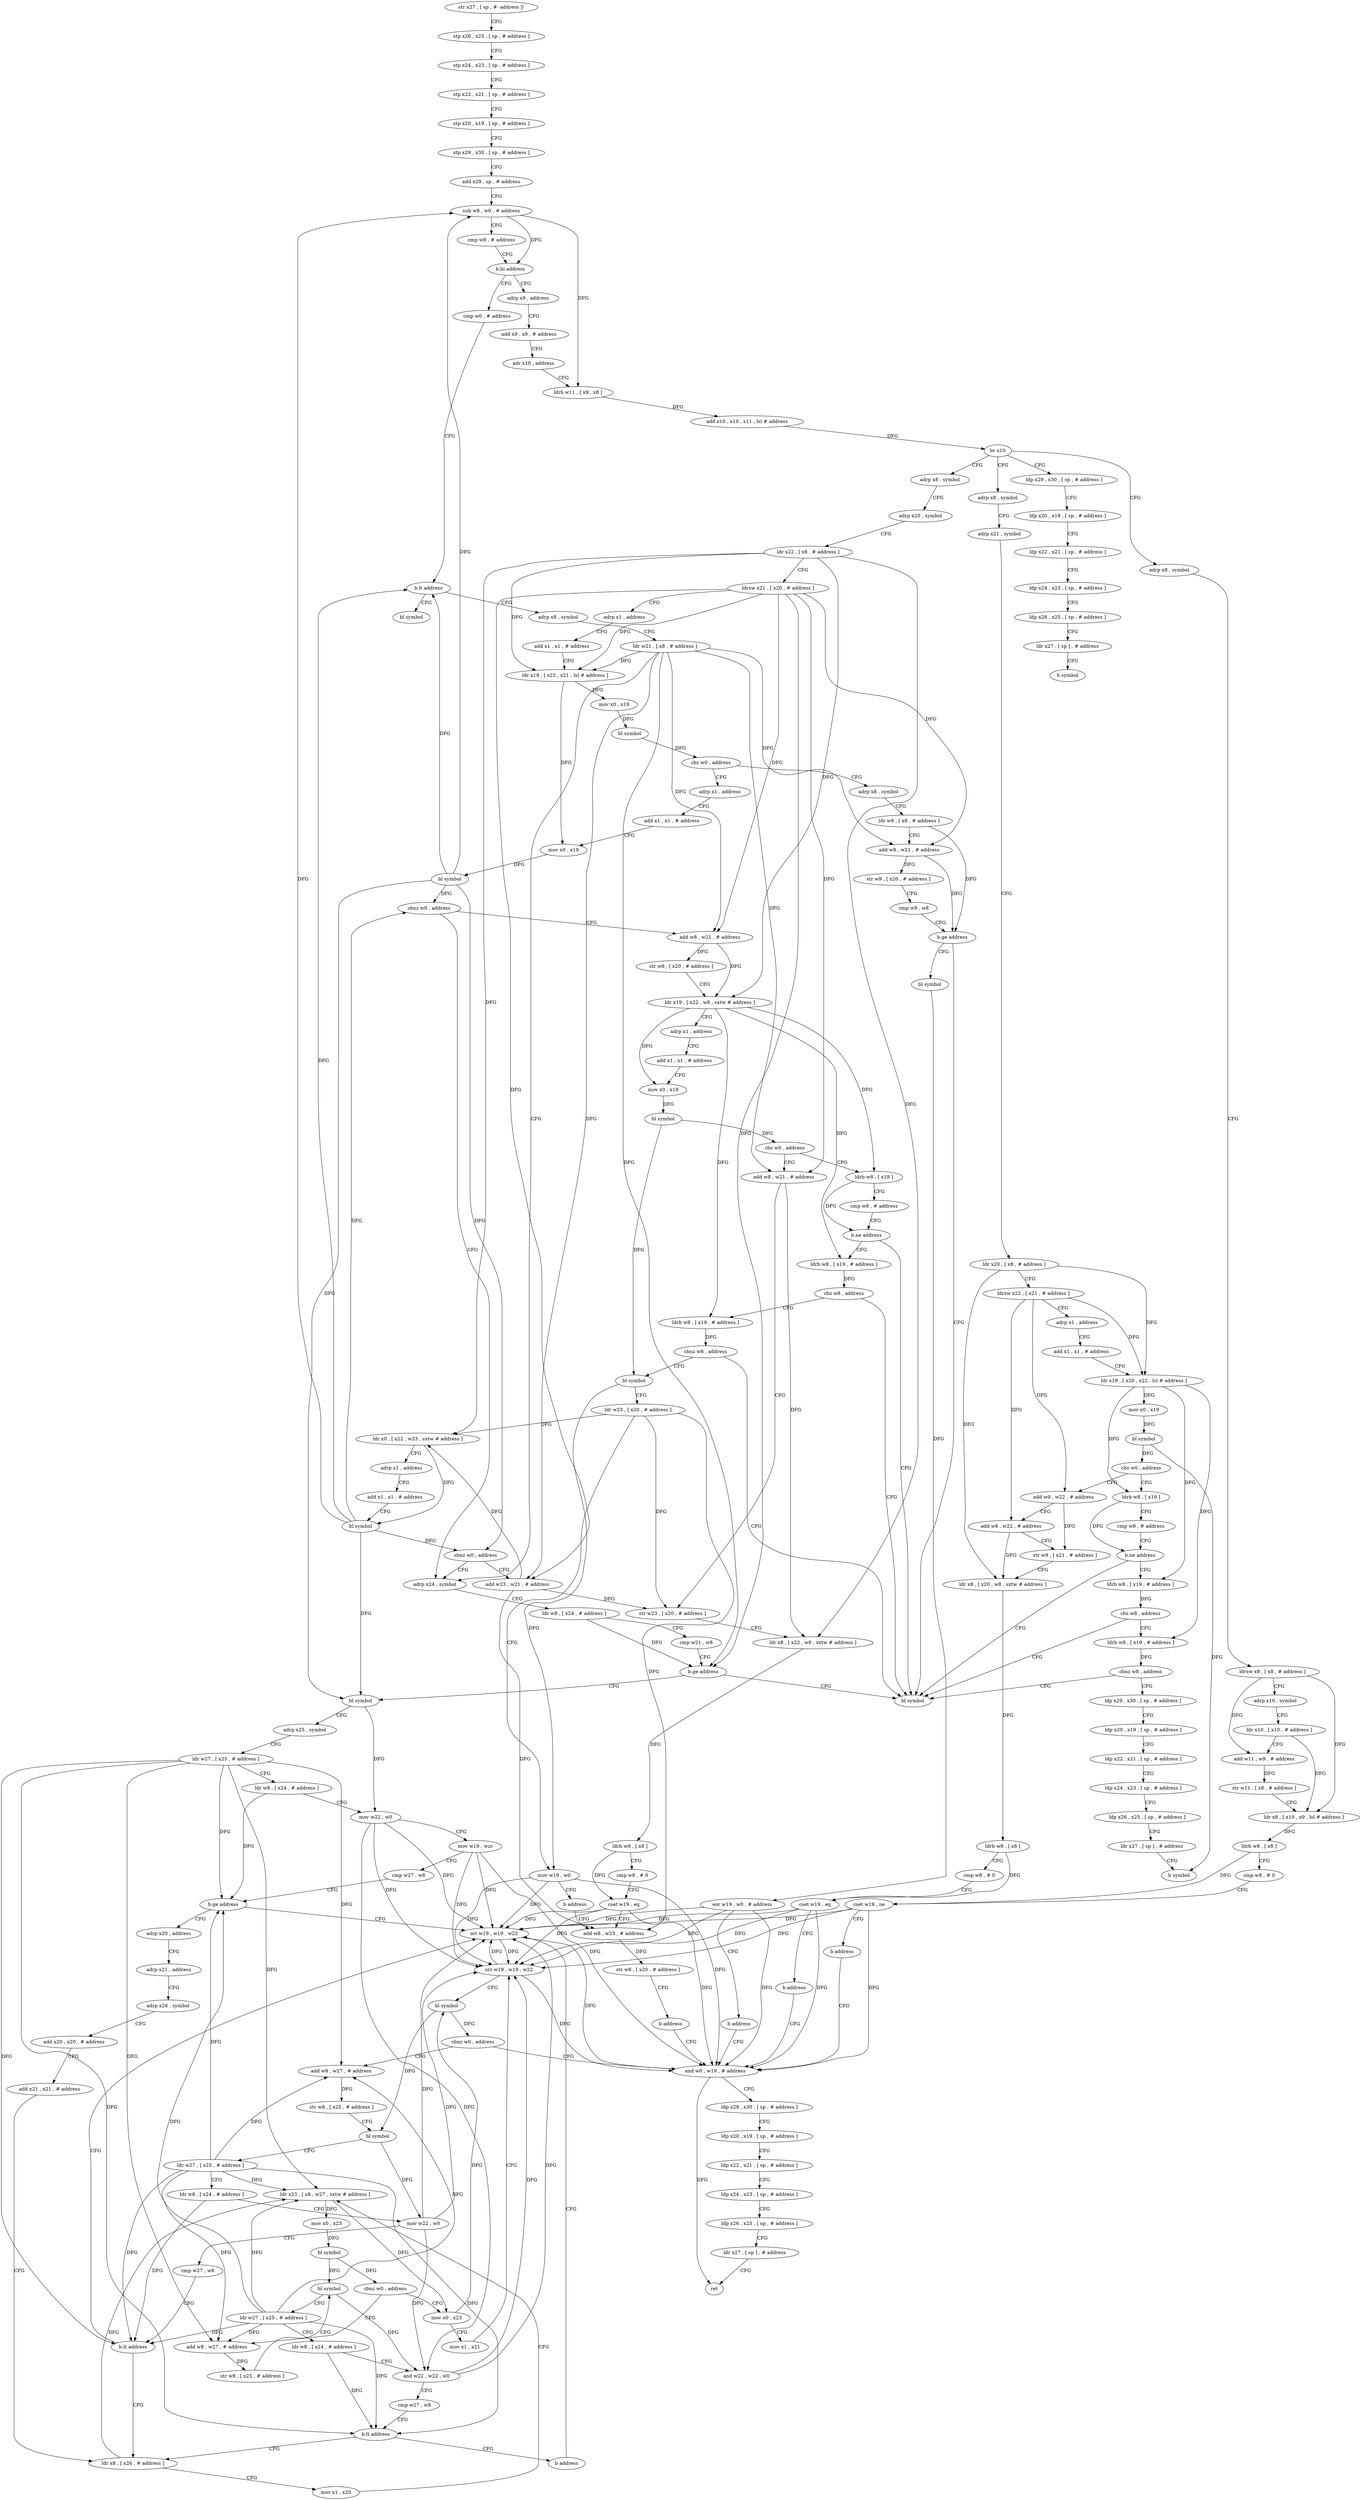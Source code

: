 digraph "func" {
"4201064" [label = "str x27 , [ sp , #- address ]!" ]
"4201068" [label = "stp x26 , x25 , [ sp , # address ]" ]
"4201072" [label = "stp x24 , x23 , [ sp , # address ]" ]
"4201076" [label = "stp x22 , x21 , [ sp , # address ]" ]
"4201080" [label = "stp x20 , x19 , [ sp , # address ]" ]
"4201084" [label = "stp x29 , x30 , [ sp , # address ]" ]
"4201088" [label = "add x29 , sp , # address" ]
"4201092" [label = "sub w8 , w0 , # address" ]
"4201096" [label = "cmp w8 , # address" ]
"4201100" [label = "b.hi address" ]
"4201456" [label = "cmp w0 , # address" ]
"4201104" [label = "adrp x9 , address" ]
"4201460" [label = "b.lt address" ]
"4201796" [label = "bl symbol" ]
"4201464" [label = "adrp x8 , symbol" ]
"4201108" [label = "add x9 , x9 , # address" ]
"4201112" [label = "adr x10 , address" ]
"4201116" [label = "ldrb w11 , [ x9 , x8 ]" ]
"4201120" [label = "add x10 , x10 , x11 , lsl # address" ]
"4201124" [label = "br x10" ]
"4201128" [label = "adrp x8 , symbol" ]
"4201172" [label = "ldp x29 , x30 , [ sp , # address ]" ]
"4201200" [label = "adrp x8 , symbol" ]
"4201360" [label = "adrp x8 , symbol" ]
"4201468" [label = "ldr w21 , [ x8 , # address ]" ]
"4201472" [label = "adrp x24 , symbol" ]
"4201132" [label = "ldrsw x9 , [ x8 , # address ]" ]
"4201136" [label = "adrp x10 , symbol" ]
"4201140" [label = "ldr x10 , [ x10 , # address ]" ]
"4201144" [label = "add w11 , w9 , # address" ]
"4201148" [label = "str w11 , [ x8 , # address ]" ]
"4201152" [label = "ldr x8 , [ x10 , x9 , lsl # address ]" ]
"4201156" [label = "ldrb w8 , [ x8 ]" ]
"4201160" [label = "cmp w8 , # 0" ]
"4201164" [label = "cset w19 , ne" ]
"4201168" [label = "b address" ]
"4201656" [label = "and w0 , w19 , # address" ]
"4201176" [label = "ldp x20 , x19 , [ sp , # address ]" ]
"4201180" [label = "ldp x22 , x21 , [ sp , # address ]" ]
"4201184" [label = "ldp x24 , x23 , [ sp , # address ]" ]
"4201188" [label = "ldp x26 , x25 , [ sp , # address ]" ]
"4201192" [label = "ldr x27 , [ sp ] , # address" ]
"4201196" [label = "b symbol" ]
"4201204" [label = "adrp x20 , symbol" ]
"4201208" [label = "ldr x22 , [ x8 , # address ]" ]
"4201212" [label = "ldrsw x21 , [ x20 , # address ]" ]
"4201216" [label = "adrp x1 , address" ]
"4201220" [label = "add x1 , x1 , # address" ]
"4201224" [label = "ldr x19 , [ x22 , x21 , lsl # address ]" ]
"4201228" [label = "mov x0 , x19" ]
"4201232" [label = "bl symbol" ]
"4201236" [label = "cbz w0 , address" ]
"4201688" [label = "adrp x8 , symbol" ]
"4201240" [label = "adrp x1 , address" ]
"4201364" [label = "adrp x21 , symbol" ]
"4201368" [label = "ldr x20 , [ x8 , # address ]" ]
"4201372" [label = "ldrsw x22 , [ x21 , # address ]" ]
"4201376" [label = "adrp x1 , address" ]
"4201380" [label = "add x1 , x1 , # address" ]
"4201384" [label = "ldr x19 , [ x20 , x22 , lsl # address ]" ]
"4201388" [label = "mov x0 , x19" ]
"4201392" [label = "bl symbol" ]
"4201396" [label = "cbz w0 , address" ]
"4201724" [label = "add w9 , w22 , # address" ]
"4201400" [label = "ldrb w8 , [ x19 ]" ]
"4201792" [label = "bl symbol" ]
"4201488" [label = "bl symbol" ]
"4201492" [label = "adrp x25 , symbol" ]
"4201496" [label = "ldr w27 , [ x25 , # address ]" ]
"4201500" [label = "ldr w8 , [ x24 , # address ]" ]
"4201504" [label = "mov w22 , w0" ]
"4201508" [label = "mov w19 , wzr" ]
"4201512" [label = "cmp w27 , w8" ]
"4201516" [label = "b.ge address" ]
"4201652" [label = "orr w19 , w19 , w22" ]
"4201520" [label = "adrp x20 , address" ]
"4201660" [label = "ldp x29 , x30 , [ sp , # address ]" ]
"4201664" [label = "ldp x20 , x19 , [ sp , # address ]" ]
"4201668" [label = "ldp x22 , x21 , [ sp , # address ]" ]
"4201672" [label = "ldp x24 , x23 , [ sp , # address ]" ]
"4201676" [label = "ldp x26 , x25 , [ sp , # address ]" ]
"4201680" [label = "ldr x27 , [ sp ] , # address" ]
"4201684" [label = "ret" ]
"4201692" [label = "ldr w8 , [ x8 , # address ]" ]
"4201696" [label = "add w9 , w21 , # address" ]
"4201700" [label = "str w9 , [ x20 , # address ]" ]
"4201704" [label = "cmp w9 , w8" ]
"4201708" [label = "b.ge address" ]
"4201712" [label = "bl symbol" ]
"4201244" [label = "add x1 , x1 , # address" ]
"4201248" [label = "mov x0 , x19" ]
"4201252" [label = "bl symbol" ]
"4201256" [label = "cbnz w0 , address" ]
"4201260" [label = "add w23 , w21 , # address" ]
"4201728" [label = "add w8 , w22 , # address" ]
"4201732" [label = "str w9 , [ x21 , # address ]" ]
"4201736" [label = "ldr x8 , [ x20 , w8 , sxtw # address ]" ]
"4201740" [label = "ldrb w8 , [ x8 ]" ]
"4201744" [label = "cmp w8 , # 0" ]
"4201748" [label = "cset w19 , eq" ]
"4201752" [label = "b address" ]
"4201404" [label = "cmp w8 , # address" ]
"4201408" [label = "b.ne address" ]
"4201412" [label = "ldrb w8 , [ x19 , # address ]" ]
"4201524" [label = "adrp x21 , address" ]
"4201528" [label = "adrp x26 , symbol" ]
"4201532" [label = "add x20 , x20 , # address" ]
"4201536" [label = "add x21 , x21 , # address" ]
"4201540" [label = "ldr x8 , [ x26 , # address ]" ]
"4201716" [label = "eor w19 , w0 , # address" ]
"4201720" [label = "b address" ]
"4201476" [label = "ldr w8 , [ x24 , # address ]" ]
"4201480" [label = "cmp w21 , w8" ]
"4201484" [label = "b.ge address" ]
"4201264" [label = "ldr x0 , [ x22 , w23 , sxtw # address ]" ]
"4201268" [label = "adrp x1 , address" ]
"4201272" [label = "add x1 , x1 , # address" ]
"4201276" [label = "bl symbol" ]
"4201280" [label = "cbnz w0 , address" ]
"4201284" [label = "add w8 , w21 , # address" ]
"4201416" [label = "cbz w8 , address" ]
"4201420" [label = "ldrb w8 , [ x19 , # address ]" ]
"4201600" [label = "mov x0 , x23" ]
"4201604" [label = "mov x1 , x21" ]
"4201608" [label = "orr w19 , w19 , w22" ]
"4201612" [label = "bl symbol" ]
"4201616" [label = "cbnz w0 , address" ]
"4201620" [label = "add w8 , w27 , # address" ]
"4201564" [label = "add w8 , w27 , # address" ]
"4201568" [label = "str w8 , [ x25 , # address ]" ]
"4201572" [label = "bl symbol" ]
"4201576" [label = "ldr w27 , [ x25 , # address ]" ]
"4201580" [label = "ldr w8 , [ x24 , # address ]" ]
"4201584" [label = "and w22 , w22 , w0" ]
"4201588" [label = "cmp w27 , w8" ]
"4201592" [label = "b.lt address" ]
"4201596" [label = "b address" ]
"4201288" [label = "str w8 , [ x20 , # address ]" ]
"4201292" [label = "ldr x19 , [ x22 , w8 , sxtw # address ]" ]
"4201296" [label = "adrp x1 , address" ]
"4201300" [label = "add x1 , x1 , # address" ]
"4201304" [label = "mov x0 , x19" ]
"4201308" [label = "bl symbol" ]
"4201312" [label = "cbz w0 , address" ]
"4201756" [label = "add w8 , w21 , # address" ]
"4201316" [label = "ldrb w8 , [ x19 ]" ]
"4201424" [label = "cbnz w8 , address" ]
"4201428" [label = "ldp x29 , x30 , [ sp , # address ]" ]
"4201624" [label = "str w8 , [ x25 , # address ]" ]
"4201628" [label = "bl symbol" ]
"4201632" [label = "ldr w27 , [ x25 , # address ]" ]
"4201636" [label = "ldr w8 , [ x24 , # address ]" ]
"4201640" [label = "mov w22 , w0" ]
"4201644" [label = "cmp w27 , w8" ]
"4201648" [label = "b.lt address" ]
"4201544" [label = "mov x1 , x20" ]
"4201548" [label = "ldr x23 , [ x8 , w27 , sxtw # address ]" ]
"4201552" [label = "mov x0 , x23" ]
"4201556" [label = "bl symbol" ]
"4201560" [label = "cbnz w0 , address" ]
"4201760" [label = "str w23 , [ x20 , # address ]" ]
"4201764" [label = "ldr x8 , [ x22 , w8 , sxtw # address ]" ]
"4201768" [label = "ldrb w8 , [ x8 ]" ]
"4201772" [label = "cmp w8 , # 0" ]
"4201776" [label = "cset w19 , eq" ]
"4201780" [label = "add w8 , w23 , # address" ]
"4201320" [label = "cmp w8 , # address" ]
"4201324" [label = "b.ne address" ]
"4201328" [label = "ldrb w8 , [ x19 , # address ]" ]
"4201432" [label = "ldp x20 , x19 , [ sp , # address ]" ]
"4201436" [label = "ldp x22 , x21 , [ sp , # address ]" ]
"4201440" [label = "ldp x24 , x23 , [ sp , # address ]" ]
"4201444" [label = "ldp x26 , x25 , [ sp , # address ]" ]
"4201448" [label = "ldr x27 , [ sp ] , # address" ]
"4201452" [label = "b symbol" ]
"4201332" [label = "cbz w8 , address" ]
"4201336" [label = "ldrb w8 , [ x19 , # address ]" ]
"4201340" [label = "cbnz w8 , address" ]
"4201344" [label = "bl symbol" ]
"4201348" [label = "ldr w23 , [ x20 , # address ]" ]
"4201352" [label = "mov w19 , w0" ]
"4201356" [label = "b address" ]
"4201784" [label = "str w8 , [ x20 , # address ]" ]
"4201788" [label = "b address" ]
"4201064" -> "4201068" [ label = "CFG" ]
"4201068" -> "4201072" [ label = "CFG" ]
"4201072" -> "4201076" [ label = "CFG" ]
"4201076" -> "4201080" [ label = "CFG" ]
"4201080" -> "4201084" [ label = "CFG" ]
"4201084" -> "4201088" [ label = "CFG" ]
"4201088" -> "4201092" [ label = "CFG" ]
"4201092" -> "4201096" [ label = "CFG" ]
"4201092" -> "4201100" [ label = "DFG" ]
"4201092" -> "4201116" [ label = "DFG" ]
"4201096" -> "4201100" [ label = "CFG" ]
"4201100" -> "4201456" [ label = "CFG" ]
"4201100" -> "4201104" [ label = "CFG" ]
"4201456" -> "4201460" [ label = "CFG" ]
"4201104" -> "4201108" [ label = "CFG" ]
"4201460" -> "4201796" [ label = "CFG" ]
"4201460" -> "4201464" [ label = "CFG" ]
"4201464" -> "4201468" [ label = "CFG" ]
"4201108" -> "4201112" [ label = "CFG" ]
"4201112" -> "4201116" [ label = "CFG" ]
"4201116" -> "4201120" [ label = "DFG" ]
"4201120" -> "4201124" [ label = "DFG" ]
"4201124" -> "4201128" [ label = "CFG" ]
"4201124" -> "4201172" [ label = "CFG" ]
"4201124" -> "4201200" [ label = "CFG" ]
"4201124" -> "4201360" [ label = "CFG" ]
"4201128" -> "4201132" [ label = "CFG" ]
"4201172" -> "4201176" [ label = "CFG" ]
"4201200" -> "4201204" [ label = "CFG" ]
"4201360" -> "4201364" [ label = "CFG" ]
"4201468" -> "4201472" [ label = "CFG" ]
"4201468" -> "4201224" [ label = "DFG" ]
"4201468" -> "4201484" [ label = "DFG" ]
"4201468" -> "4201696" [ label = "DFG" ]
"4201468" -> "4201260" [ label = "DFG" ]
"4201468" -> "4201284" [ label = "DFG" ]
"4201468" -> "4201756" [ label = "DFG" ]
"4201472" -> "4201476" [ label = "CFG" ]
"4201132" -> "4201136" [ label = "CFG" ]
"4201132" -> "4201144" [ label = "DFG" ]
"4201132" -> "4201152" [ label = "DFG" ]
"4201136" -> "4201140" [ label = "CFG" ]
"4201140" -> "4201144" [ label = "CFG" ]
"4201140" -> "4201152" [ label = "DFG" ]
"4201144" -> "4201148" [ label = "DFG" ]
"4201148" -> "4201152" [ label = "CFG" ]
"4201152" -> "4201156" [ label = "DFG" ]
"4201156" -> "4201160" [ label = "CFG" ]
"4201156" -> "4201164" [ label = "DFG" ]
"4201160" -> "4201164" [ label = "CFG" ]
"4201164" -> "4201168" [ label = "CFG" ]
"4201164" -> "4201652" [ label = "DFG" ]
"4201164" -> "4201656" [ label = "DFG" ]
"4201164" -> "4201608" [ label = "DFG" ]
"4201168" -> "4201656" [ label = "CFG" ]
"4201656" -> "4201660" [ label = "CFG" ]
"4201656" -> "4201684" [ label = "DFG" ]
"4201176" -> "4201180" [ label = "CFG" ]
"4201180" -> "4201184" [ label = "CFG" ]
"4201184" -> "4201188" [ label = "CFG" ]
"4201188" -> "4201192" [ label = "CFG" ]
"4201192" -> "4201196" [ label = "CFG" ]
"4201204" -> "4201208" [ label = "CFG" ]
"4201208" -> "4201212" [ label = "CFG" ]
"4201208" -> "4201224" [ label = "DFG" ]
"4201208" -> "4201264" [ label = "DFG" ]
"4201208" -> "4201292" [ label = "DFG" ]
"4201208" -> "4201764" [ label = "DFG" ]
"4201212" -> "4201216" [ label = "CFG" ]
"4201212" -> "4201224" [ label = "DFG" ]
"4201212" -> "4201484" [ label = "DFG" ]
"4201212" -> "4201696" [ label = "DFG" ]
"4201212" -> "4201260" [ label = "DFG" ]
"4201212" -> "4201284" [ label = "DFG" ]
"4201212" -> "4201756" [ label = "DFG" ]
"4201216" -> "4201220" [ label = "CFG" ]
"4201220" -> "4201224" [ label = "CFG" ]
"4201224" -> "4201228" [ label = "DFG" ]
"4201224" -> "4201248" [ label = "DFG" ]
"4201228" -> "4201232" [ label = "DFG" ]
"4201232" -> "4201236" [ label = "DFG" ]
"4201236" -> "4201688" [ label = "CFG" ]
"4201236" -> "4201240" [ label = "CFG" ]
"4201688" -> "4201692" [ label = "CFG" ]
"4201240" -> "4201244" [ label = "CFG" ]
"4201364" -> "4201368" [ label = "CFG" ]
"4201368" -> "4201372" [ label = "CFG" ]
"4201368" -> "4201384" [ label = "DFG" ]
"4201368" -> "4201736" [ label = "DFG" ]
"4201372" -> "4201376" [ label = "CFG" ]
"4201372" -> "4201384" [ label = "DFG" ]
"4201372" -> "4201724" [ label = "DFG" ]
"4201372" -> "4201728" [ label = "DFG" ]
"4201376" -> "4201380" [ label = "CFG" ]
"4201380" -> "4201384" [ label = "CFG" ]
"4201384" -> "4201388" [ label = "DFG" ]
"4201384" -> "4201400" [ label = "DFG" ]
"4201384" -> "4201412" [ label = "DFG" ]
"4201384" -> "4201420" [ label = "DFG" ]
"4201388" -> "4201392" [ label = "DFG" ]
"4201392" -> "4201396" [ label = "DFG" ]
"4201392" -> "4201452" [ label = "DFG" ]
"4201396" -> "4201724" [ label = "CFG" ]
"4201396" -> "4201400" [ label = "CFG" ]
"4201724" -> "4201728" [ label = "CFG" ]
"4201724" -> "4201732" [ label = "DFG" ]
"4201400" -> "4201404" [ label = "CFG" ]
"4201400" -> "4201408" [ label = "DFG" ]
"4201488" -> "4201492" [ label = "CFG" ]
"4201488" -> "4201504" [ label = "DFG" ]
"4201492" -> "4201496" [ label = "CFG" ]
"4201496" -> "4201500" [ label = "CFG" ]
"4201496" -> "4201516" [ label = "DFG" ]
"4201496" -> "4201548" [ label = "DFG" ]
"4201496" -> "4201564" [ label = "DFG" ]
"4201496" -> "4201592" [ label = "DFG" ]
"4201496" -> "4201620" [ label = "DFG" ]
"4201496" -> "4201648" [ label = "DFG" ]
"4201500" -> "4201504" [ label = "CFG" ]
"4201500" -> "4201516" [ label = "DFG" ]
"4201504" -> "4201508" [ label = "CFG" ]
"4201504" -> "4201652" [ label = "DFG" ]
"4201504" -> "4201608" [ label = "DFG" ]
"4201504" -> "4201584" [ label = "DFG" ]
"4201508" -> "4201512" [ label = "CFG" ]
"4201508" -> "4201652" [ label = "DFG" ]
"4201508" -> "4201656" [ label = "DFG" ]
"4201508" -> "4201608" [ label = "DFG" ]
"4201512" -> "4201516" [ label = "CFG" ]
"4201516" -> "4201652" [ label = "CFG" ]
"4201516" -> "4201520" [ label = "CFG" ]
"4201652" -> "4201656" [ label = "DFG" ]
"4201652" -> "4201608" [ label = "DFG" ]
"4201520" -> "4201524" [ label = "CFG" ]
"4201660" -> "4201664" [ label = "CFG" ]
"4201664" -> "4201668" [ label = "CFG" ]
"4201668" -> "4201672" [ label = "CFG" ]
"4201672" -> "4201676" [ label = "CFG" ]
"4201676" -> "4201680" [ label = "CFG" ]
"4201680" -> "4201684" [ label = "CFG" ]
"4201692" -> "4201696" [ label = "CFG" ]
"4201692" -> "4201708" [ label = "DFG" ]
"4201696" -> "4201700" [ label = "DFG" ]
"4201696" -> "4201708" [ label = "DFG" ]
"4201700" -> "4201704" [ label = "CFG" ]
"4201704" -> "4201708" [ label = "CFG" ]
"4201708" -> "4201792" [ label = "CFG" ]
"4201708" -> "4201712" [ label = "CFG" ]
"4201712" -> "4201716" [ label = "DFG" ]
"4201244" -> "4201248" [ label = "CFG" ]
"4201248" -> "4201252" [ label = "DFG" ]
"4201252" -> "4201256" [ label = "DFG" ]
"4201252" -> "4201092" [ label = "DFG" ]
"4201252" -> "4201460" [ label = "DFG" ]
"4201252" -> "4201488" [ label = "DFG" ]
"4201252" -> "4201280" [ label = "DFG" ]
"4201256" -> "4201472" [ label = "CFG" ]
"4201256" -> "4201260" [ label = "CFG" ]
"4201260" -> "4201264" [ label = "DFG" ]
"4201260" -> "4201760" [ label = "DFG" ]
"4201260" -> "4201780" [ label = "DFG" ]
"4201728" -> "4201732" [ label = "CFG" ]
"4201728" -> "4201736" [ label = "DFG" ]
"4201732" -> "4201736" [ label = "CFG" ]
"4201736" -> "4201740" [ label = "DFG" ]
"4201740" -> "4201744" [ label = "CFG" ]
"4201740" -> "4201748" [ label = "DFG" ]
"4201744" -> "4201748" [ label = "CFG" ]
"4201748" -> "4201752" [ label = "CFG" ]
"4201748" -> "4201652" [ label = "DFG" ]
"4201748" -> "4201656" [ label = "DFG" ]
"4201748" -> "4201608" [ label = "DFG" ]
"4201752" -> "4201656" [ label = "CFG" ]
"4201404" -> "4201408" [ label = "CFG" ]
"4201408" -> "4201792" [ label = "CFG" ]
"4201408" -> "4201412" [ label = "CFG" ]
"4201412" -> "4201416" [ label = "DFG" ]
"4201524" -> "4201528" [ label = "CFG" ]
"4201528" -> "4201532" [ label = "CFG" ]
"4201532" -> "4201536" [ label = "CFG" ]
"4201536" -> "4201540" [ label = "CFG" ]
"4201540" -> "4201544" [ label = "CFG" ]
"4201540" -> "4201548" [ label = "DFG" ]
"4201716" -> "4201720" [ label = "CFG" ]
"4201716" -> "4201652" [ label = "DFG" ]
"4201716" -> "4201656" [ label = "DFG" ]
"4201716" -> "4201608" [ label = "DFG" ]
"4201720" -> "4201656" [ label = "CFG" ]
"4201476" -> "4201480" [ label = "CFG" ]
"4201476" -> "4201484" [ label = "DFG" ]
"4201480" -> "4201484" [ label = "CFG" ]
"4201484" -> "4201792" [ label = "CFG" ]
"4201484" -> "4201488" [ label = "CFG" ]
"4201264" -> "4201268" [ label = "CFG" ]
"4201264" -> "4201276" [ label = "DFG" ]
"4201268" -> "4201272" [ label = "CFG" ]
"4201272" -> "4201276" [ label = "CFG" ]
"4201276" -> "4201280" [ label = "DFG" ]
"4201276" -> "4201092" [ label = "DFG" ]
"4201276" -> "4201460" [ label = "DFG" ]
"4201276" -> "4201256" [ label = "DFG" ]
"4201276" -> "4201488" [ label = "DFG" ]
"4201280" -> "4201472" [ label = "CFG" ]
"4201280" -> "4201284" [ label = "CFG" ]
"4201284" -> "4201288" [ label = "DFG" ]
"4201284" -> "4201292" [ label = "DFG" ]
"4201416" -> "4201792" [ label = "CFG" ]
"4201416" -> "4201420" [ label = "CFG" ]
"4201420" -> "4201424" [ label = "DFG" ]
"4201600" -> "4201604" [ label = "CFG" ]
"4201600" -> "4201612" [ label = "DFG" ]
"4201604" -> "4201608" [ label = "CFG" ]
"4201608" -> "4201612" [ label = "CFG" ]
"4201608" -> "4201656" [ label = "DFG" ]
"4201608" -> "4201652" [ label = "DFG" ]
"4201612" -> "4201616" [ label = "DFG" ]
"4201612" -> "4201628" [ label = "DFG" ]
"4201616" -> "4201656" [ label = "CFG" ]
"4201616" -> "4201620" [ label = "CFG" ]
"4201620" -> "4201624" [ label = "DFG" ]
"4201564" -> "4201568" [ label = "DFG" ]
"4201568" -> "4201572" [ label = "CFG" ]
"4201572" -> "4201576" [ label = "CFG" ]
"4201572" -> "4201584" [ label = "DFG" ]
"4201576" -> "4201580" [ label = "CFG" ]
"4201576" -> "4201548" [ label = "DFG" ]
"4201576" -> "4201564" [ label = "DFG" ]
"4201576" -> "4201516" [ label = "DFG" ]
"4201576" -> "4201592" [ label = "DFG" ]
"4201576" -> "4201620" [ label = "DFG" ]
"4201576" -> "4201648" [ label = "DFG" ]
"4201580" -> "4201584" [ label = "CFG" ]
"4201580" -> "4201592" [ label = "DFG" ]
"4201584" -> "4201588" [ label = "CFG" ]
"4201584" -> "4201652" [ label = "DFG" ]
"4201584" -> "4201608" [ label = "DFG" ]
"4201588" -> "4201592" [ label = "CFG" ]
"4201592" -> "4201540" [ label = "CFG" ]
"4201592" -> "4201596" [ label = "CFG" ]
"4201596" -> "4201652" [ label = "CFG" ]
"4201288" -> "4201292" [ label = "CFG" ]
"4201292" -> "4201296" [ label = "CFG" ]
"4201292" -> "4201304" [ label = "DFG" ]
"4201292" -> "4201316" [ label = "DFG" ]
"4201292" -> "4201328" [ label = "DFG" ]
"4201292" -> "4201336" [ label = "DFG" ]
"4201296" -> "4201300" [ label = "CFG" ]
"4201300" -> "4201304" [ label = "CFG" ]
"4201304" -> "4201308" [ label = "DFG" ]
"4201308" -> "4201312" [ label = "DFG" ]
"4201308" -> "4201344" [ label = "DFG" ]
"4201312" -> "4201756" [ label = "CFG" ]
"4201312" -> "4201316" [ label = "CFG" ]
"4201756" -> "4201760" [ label = "CFG" ]
"4201756" -> "4201764" [ label = "DFG" ]
"4201316" -> "4201320" [ label = "CFG" ]
"4201316" -> "4201324" [ label = "DFG" ]
"4201424" -> "4201792" [ label = "CFG" ]
"4201424" -> "4201428" [ label = "CFG" ]
"4201428" -> "4201432" [ label = "CFG" ]
"4201624" -> "4201628" [ label = "CFG" ]
"4201628" -> "4201632" [ label = "CFG" ]
"4201628" -> "4201640" [ label = "DFG" ]
"4201632" -> "4201636" [ label = "CFG" ]
"4201632" -> "4201548" [ label = "DFG" ]
"4201632" -> "4201564" [ label = "DFG" ]
"4201632" -> "4201620" [ label = "DFG" ]
"4201632" -> "4201516" [ label = "DFG" ]
"4201632" -> "4201592" [ label = "DFG" ]
"4201632" -> "4201648" [ label = "DFG" ]
"4201636" -> "4201640" [ label = "CFG" ]
"4201636" -> "4201648" [ label = "DFG" ]
"4201640" -> "4201644" [ label = "CFG" ]
"4201640" -> "4201652" [ label = "DFG" ]
"4201640" -> "4201608" [ label = "DFG" ]
"4201640" -> "4201584" [ label = "DFG" ]
"4201644" -> "4201648" [ label = "CFG" ]
"4201648" -> "4201540" [ label = "CFG" ]
"4201648" -> "4201652" [ label = "CFG" ]
"4201544" -> "4201548" [ label = "CFG" ]
"4201548" -> "4201552" [ label = "DFG" ]
"4201548" -> "4201600" [ label = "DFG" ]
"4201552" -> "4201556" [ label = "DFG" ]
"4201556" -> "4201560" [ label = "DFG" ]
"4201556" -> "4201572" [ label = "DFG" ]
"4201560" -> "4201600" [ label = "CFG" ]
"4201560" -> "4201564" [ label = "CFG" ]
"4201760" -> "4201764" [ label = "CFG" ]
"4201764" -> "4201768" [ label = "DFG" ]
"4201768" -> "4201772" [ label = "CFG" ]
"4201768" -> "4201776" [ label = "DFG" ]
"4201772" -> "4201776" [ label = "CFG" ]
"4201776" -> "4201780" [ label = "CFG" ]
"4201776" -> "4201656" [ label = "DFG" ]
"4201776" -> "4201652" [ label = "DFG" ]
"4201776" -> "4201608" [ label = "DFG" ]
"4201780" -> "4201784" [ label = "DFG" ]
"4201320" -> "4201324" [ label = "CFG" ]
"4201324" -> "4201792" [ label = "CFG" ]
"4201324" -> "4201328" [ label = "CFG" ]
"4201328" -> "4201332" [ label = "DFG" ]
"4201432" -> "4201436" [ label = "CFG" ]
"4201436" -> "4201440" [ label = "CFG" ]
"4201440" -> "4201444" [ label = "CFG" ]
"4201444" -> "4201448" [ label = "CFG" ]
"4201448" -> "4201452" [ label = "CFG" ]
"4201332" -> "4201792" [ label = "CFG" ]
"4201332" -> "4201336" [ label = "CFG" ]
"4201336" -> "4201340" [ label = "DFG" ]
"4201340" -> "4201792" [ label = "CFG" ]
"4201340" -> "4201344" [ label = "CFG" ]
"4201344" -> "4201348" [ label = "CFG" ]
"4201344" -> "4201352" [ label = "DFG" ]
"4201348" -> "4201352" [ label = "CFG" ]
"4201348" -> "4201264" [ label = "DFG" ]
"4201348" -> "4201760" [ label = "DFG" ]
"4201348" -> "4201780" [ label = "DFG" ]
"4201352" -> "4201356" [ label = "CFG" ]
"4201352" -> "4201656" [ label = "DFG" ]
"4201352" -> "4201652" [ label = "DFG" ]
"4201352" -> "4201608" [ label = "DFG" ]
"4201356" -> "4201780" [ label = "CFG" ]
"4201784" -> "4201788" [ label = "CFG" ]
"4201788" -> "4201656" [ label = "CFG" ]
}
